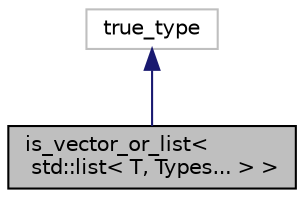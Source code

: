digraph "is_vector_or_list&lt; std::list&lt; T, Types... &gt; &gt;"
{
  edge [fontname="Helvetica",fontsize="10",labelfontname="Helvetica",labelfontsize="10"];
  node [fontname="Helvetica",fontsize="10",shape=record];
  Node0 [label="is_vector_or_list\<\l std::list\< T, Types... \> \>",height=0.2,width=0.4,color="black", fillcolor="grey75", style="filled", fontcolor="black"];
  Node1 -> Node0 [dir="back",color="midnightblue",fontsize="10",style="solid"];
  Node1 [label="true_type",height=0.2,width=0.4,color="grey75", fillcolor="white", style="filled"];
}
